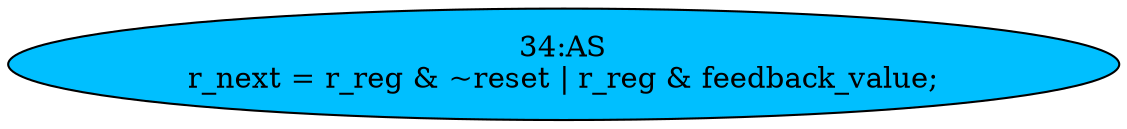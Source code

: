 strict digraph "" {
	node [label="\N"];
	"34:AS"	[ast="<pyverilog.vparser.ast.Assign object at 0x7fa215aef550>",
		def_var="['r_next']",
		fillcolor=deepskyblue,
		label="34:AS
r_next = r_reg & ~reset | r_reg & feedback_value;",
		statements="[]",
		style=filled,
		typ=Assign,
		use_var="['r_reg', 'reset', 'r_reg', 'feedback_value']"];
}

